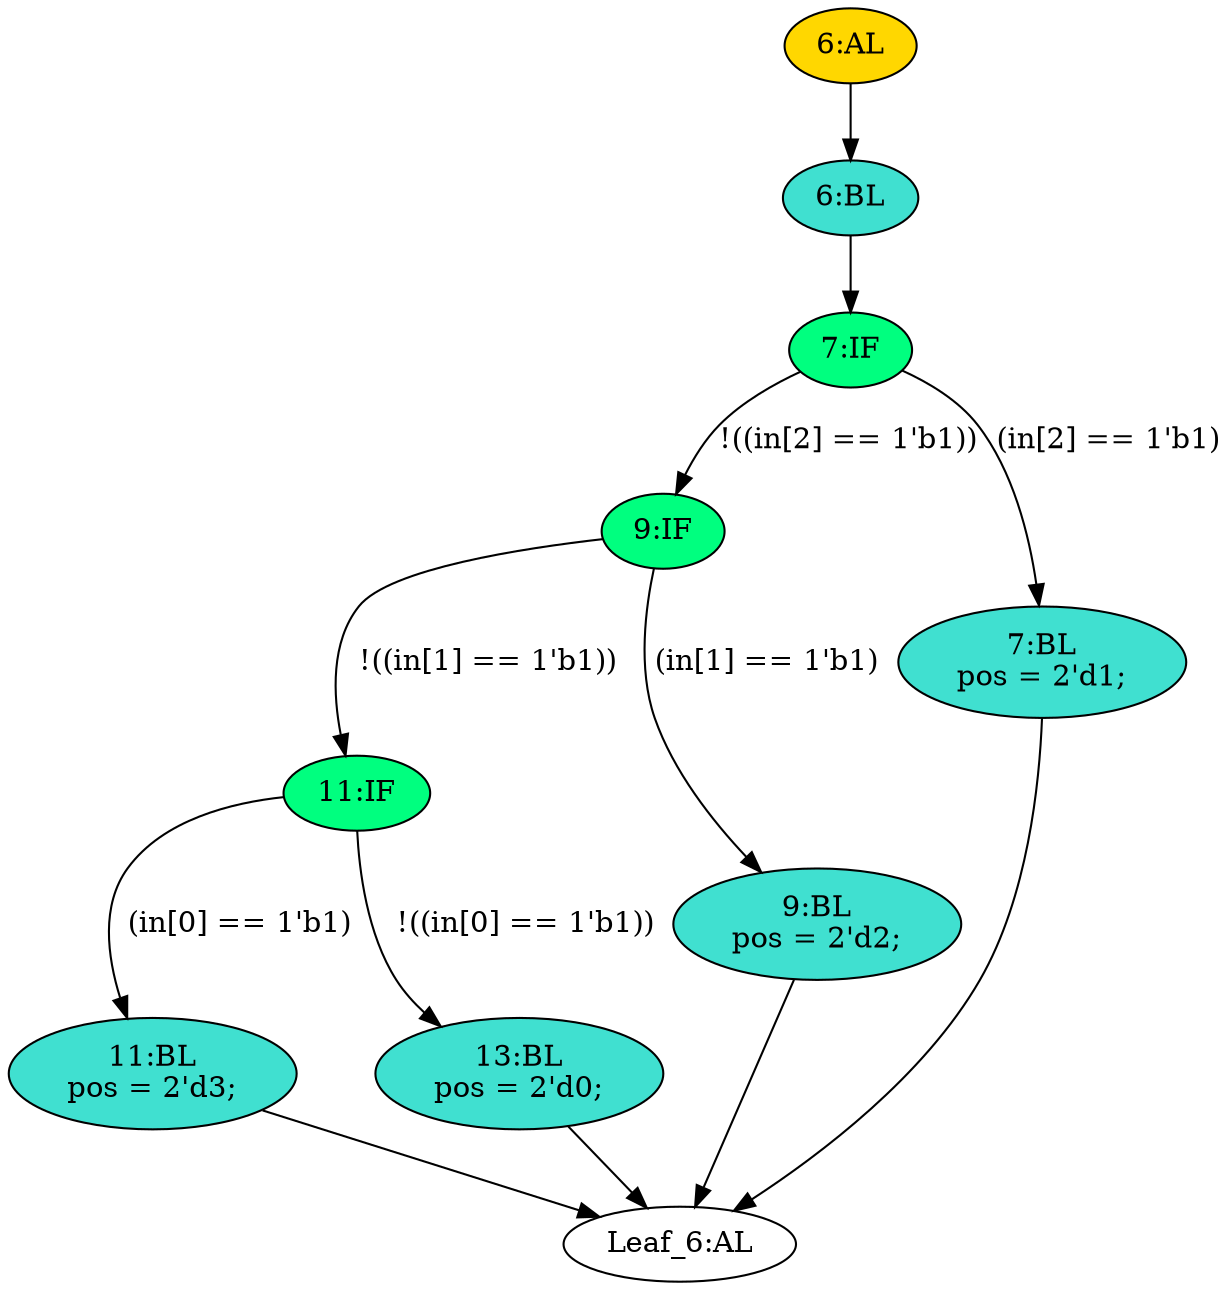 strict digraph "" {
	node [label="\N"];
	"11:BL"	[ast="<pyverilog.vparser.ast.Block object at 0x7f48e8b3e9d0>",
		fillcolor=turquoise,
		label="11:BL
pos = 2'd3;",
		statements="[<pyverilog.vparser.ast.BlockingSubstitution object at 0x7f48e8b3ee10>]",
		style=filled,
		typ=Block];
	"Leaf_6:AL"	[def_var="['pos']",
		label="Leaf_6:AL"];
	"11:BL" -> "Leaf_6:AL"	[cond="[]",
		lineno=None];
	"9:IF"	[ast="<pyverilog.vparser.ast.IfStatement object at 0x7f48e8b3ec50>",
		fillcolor=springgreen,
		label="9:IF",
		statements="[]",
		style=filled,
		typ=IfStatement];
	"11:IF"	[ast="<pyverilog.vparser.ast.IfStatement object at 0x7f48e8b3e310>",
		fillcolor=springgreen,
		label="11:IF",
		statements="[]",
		style=filled,
		typ=IfStatement];
	"9:IF" -> "11:IF"	[cond="['in']",
		label="!((in[1] == 1'b1))",
		lineno=9];
	"9:BL"	[ast="<pyverilog.vparser.ast.Block object at 0x7f48ea2d1c50>",
		fillcolor=turquoise,
		label="9:BL
pos = 2'd2;",
		statements="[<pyverilog.vparser.ast.BlockingSubstitution object at 0x7f48ea2d1c90>]",
		style=filled,
		typ=Block];
	"9:IF" -> "9:BL"	[cond="['in']",
		label="(in[1] == 1'b1)",
		lineno=9];
	"13:BL"	[ast="<pyverilog.vparser.ast.Block object at 0x7f48e8b3ef50>",
		fillcolor=turquoise,
		label="13:BL
pos = 2'd0;",
		statements="[<pyverilog.vparser.ast.BlockingSubstitution object at 0x7f48ea2d1110>]",
		style=filled,
		typ=Block];
	"13:BL" -> "Leaf_6:AL"	[cond="[]",
		lineno=None];
	"6:AL"	[ast="<pyverilog.vparser.ast.Always object at 0x7f48ea2d1f50>",
		clk_sens=False,
		fillcolor=gold,
		label="6:AL",
		sens="['in', 'pos']",
		statements="[]",
		style=filled,
		typ=Always,
		use_var="['in']"];
	"6:BL"	[ast="<pyverilog.vparser.ast.Block object at 0x7f48ea2ee110>",
		fillcolor=turquoise,
		label="6:BL",
		statements="[]",
		style=filled,
		typ=Block];
	"6:AL" -> "6:BL"	[cond="[]",
		lineno=None];
	"11:IF" -> "11:BL"	[cond="['in']",
		label="(in[0] == 1'b1)",
		lineno=11];
	"11:IF" -> "13:BL"	[cond="['in']",
		label="!((in[0] == 1'b1))",
		lineno=11];
	"7:BL"	[ast="<pyverilog.vparser.ast.Block object at 0x7f48ea2ee190>",
		fillcolor=turquoise,
		label="7:BL
pos = 2'd1;",
		statements="[<pyverilog.vparser.ast.BlockingSubstitution object at 0x7f48ea2ee1d0>]",
		style=filled,
		typ=Block];
	"7:BL" -> "Leaf_6:AL"	[cond="[]",
		lineno=None];
	"7:IF"	[ast="<pyverilog.vparser.ast.IfStatement object at 0x7f48ea2ee150>",
		fillcolor=springgreen,
		label="7:IF",
		statements="[]",
		style=filled,
		typ=IfStatement];
	"6:BL" -> "7:IF"	[cond="[]",
		lineno=None];
	"9:BL" -> "Leaf_6:AL"	[cond="[]",
		lineno=None];
	"7:IF" -> "9:IF"	[cond="['in']",
		label="!((in[2] == 1'b1))",
		lineno=7];
	"7:IF" -> "7:BL"	[cond="['in']",
		label="(in[2] == 1'b1)",
		lineno=7];
}
